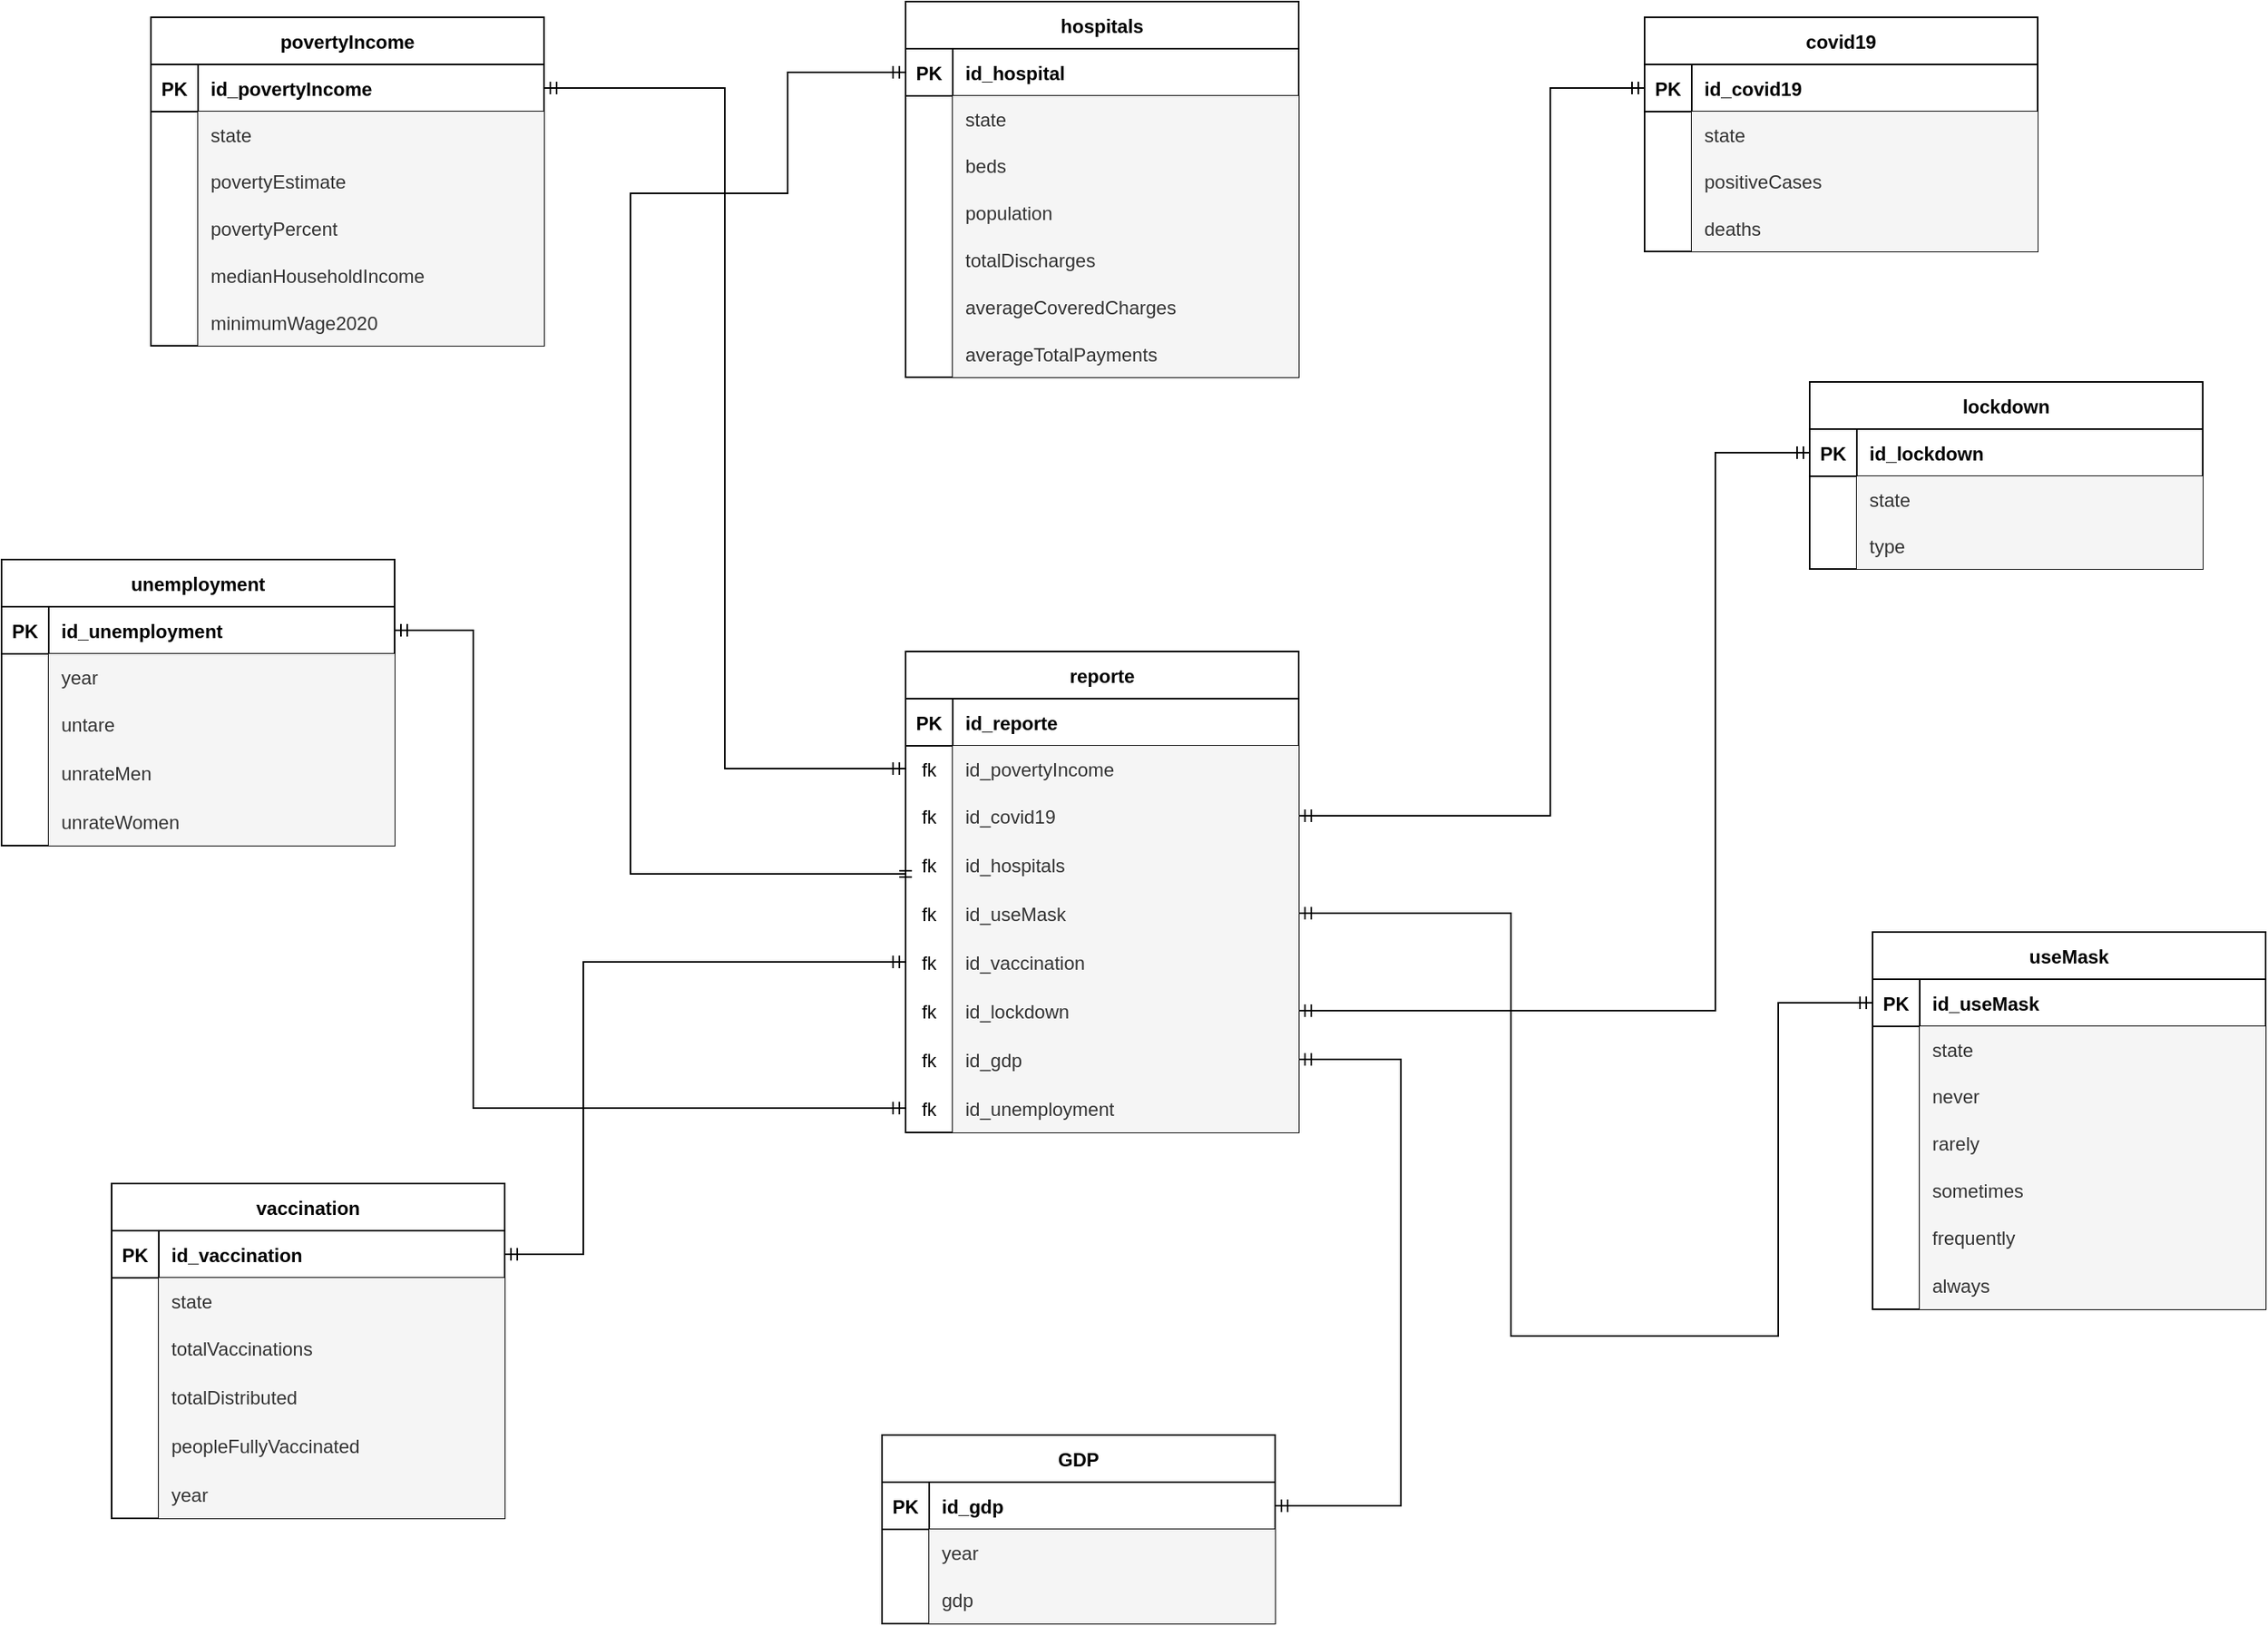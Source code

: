 <mxfile version="17.5.0"><diagram id="QPq2AMFwxNKT4pxeQtxS" name="Page-1"><mxGraphModel dx="2565" dy="1363" grid="0" gridSize="10" guides="1" tooltips="1" connect="1" arrows="1" fold="1" page="0" pageScale="1" pageWidth="850" pageHeight="1100" background="#ffffff" math="0" shadow="0"><root><mxCell id="0"/><mxCell id="1" parent="0"/><mxCell id="Amz1ZoAdIMpfw2zg5KeH-1" value="povertyIncome" style="shape=table;startSize=30;container=1;collapsible=1;childLayout=tableLayout;fixedRows=1;rowLines=0;fontStyle=1;align=center;resizeLast=1;" parent="1" vertex="1"><mxGeometry x="235" y="79" width="250" height="209" as="geometry"/></mxCell><mxCell id="Amz1ZoAdIMpfw2zg5KeH-2" value="" style="shape=partialRectangle;collapsible=0;dropTarget=0;pointerEvents=0;fillColor=none;points=[[0,0.5],[1,0.5]];portConstraint=eastwest;top=0;left=0;right=0;bottom=1;" parent="Amz1ZoAdIMpfw2zg5KeH-1" vertex="1"><mxGeometry y="30" width="250" height="30" as="geometry"/></mxCell><mxCell id="Amz1ZoAdIMpfw2zg5KeH-3" value="PK" style="shape=partialRectangle;overflow=hidden;connectable=0;fillColor=none;top=0;left=0;bottom=0;right=0;fontStyle=1;" parent="Amz1ZoAdIMpfw2zg5KeH-2" vertex="1"><mxGeometry width="30" height="30" as="geometry"><mxRectangle width="30" height="30" as="alternateBounds"/></mxGeometry></mxCell><mxCell id="Amz1ZoAdIMpfw2zg5KeH-4" value="id_povertyIncome" style="shape=partialRectangle;overflow=hidden;connectable=0;fillColor=none;top=0;left=0;bottom=0;right=0;align=left;spacingLeft=6;fontStyle=1;" parent="Amz1ZoAdIMpfw2zg5KeH-2" vertex="1"><mxGeometry x="30" width="220" height="30" as="geometry"><mxRectangle width="220" height="30" as="alternateBounds"/></mxGeometry></mxCell><mxCell id="Amz1ZoAdIMpfw2zg5KeH-5" value="" style="shape=partialRectangle;collapsible=0;dropTarget=0;pointerEvents=0;fillColor=none;points=[[0,0.5],[1,0.5]];portConstraint=eastwest;top=0;left=0;right=0;bottom=0;" parent="Amz1ZoAdIMpfw2zg5KeH-1" vertex="1"><mxGeometry y="60" width="250" height="29" as="geometry"/></mxCell><mxCell id="Amz1ZoAdIMpfw2zg5KeH-6" value="" style="shape=partialRectangle;overflow=hidden;connectable=0;fillColor=none;top=0;left=0;bottom=0;right=0;" parent="Amz1ZoAdIMpfw2zg5KeH-5" vertex="1"><mxGeometry width="30" height="29" as="geometry"><mxRectangle width="30" height="29" as="alternateBounds"/></mxGeometry></mxCell><mxCell id="Amz1ZoAdIMpfw2zg5KeH-7" value="state" style="shape=partialRectangle;overflow=hidden;connectable=0;fillColor=#f5f5f5;top=0;left=0;bottom=0;right=0;align=left;spacingLeft=6;strokeColor=#666666;fontColor=#333333;" parent="Amz1ZoAdIMpfw2zg5KeH-5" vertex="1"><mxGeometry x="30" width="220" height="29" as="geometry"><mxRectangle width="220" height="29" as="alternateBounds"/></mxGeometry></mxCell><mxCell id="Amz1ZoAdIMpfw2zg5KeH-8" style="shape=partialRectangle;collapsible=0;dropTarget=0;pointerEvents=0;fillColor=none;points=[[0,0.5],[1,0.5]];portConstraint=eastwest;top=0;left=0;right=0;bottom=0;" parent="Amz1ZoAdIMpfw2zg5KeH-1" vertex="1"><mxGeometry y="89" width="250" height="30" as="geometry"/></mxCell><mxCell id="Amz1ZoAdIMpfw2zg5KeH-9" style="shape=partialRectangle;overflow=hidden;connectable=0;fillColor=none;top=0;left=0;bottom=0;right=0;" parent="Amz1ZoAdIMpfw2zg5KeH-8" vertex="1"><mxGeometry width="30" height="30" as="geometry"><mxRectangle width="30" height="30" as="alternateBounds"/></mxGeometry></mxCell><mxCell id="Amz1ZoAdIMpfw2zg5KeH-10" value="povertyEstimate" style="shape=partialRectangle;overflow=hidden;connectable=0;fillColor=#f5f5f5;top=0;left=0;bottom=0;right=0;align=left;spacingLeft=6;strokeColor=#666666;fontColor=#333333;" parent="Amz1ZoAdIMpfw2zg5KeH-8" vertex="1"><mxGeometry x="30" width="220" height="30" as="geometry"><mxRectangle width="220" height="30" as="alternateBounds"/></mxGeometry></mxCell><mxCell id="Amz1ZoAdIMpfw2zg5KeH-11" style="shape=partialRectangle;collapsible=0;dropTarget=0;pointerEvents=0;fillColor=none;points=[[0,0.5],[1,0.5]];portConstraint=eastwest;top=0;left=0;right=0;bottom=0;" parent="Amz1ZoAdIMpfw2zg5KeH-1" vertex="1"><mxGeometry y="119" width="250" height="30" as="geometry"/></mxCell><mxCell id="Amz1ZoAdIMpfw2zg5KeH-12" style="shape=partialRectangle;overflow=hidden;connectable=0;fillColor=none;top=0;left=0;bottom=0;right=0;" parent="Amz1ZoAdIMpfw2zg5KeH-11" vertex="1"><mxGeometry width="30" height="30" as="geometry"><mxRectangle width="30" height="30" as="alternateBounds"/></mxGeometry></mxCell><mxCell id="Amz1ZoAdIMpfw2zg5KeH-13" value="povertyPercent" style="shape=partialRectangle;overflow=hidden;connectable=0;fillColor=#f5f5f5;top=0;left=0;bottom=0;right=0;align=left;spacingLeft=6;strokeColor=#666666;fontColor=#333333;" parent="Amz1ZoAdIMpfw2zg5KeH-11" vertex="1"><mxGeometry x="30" width="220" height="30" as="geometry"><mxRectangle width="220" height="30" as="alternateBounds"/></mxGeometry></mxCell><mxCell id="Amz1ZoAdIMpfw2zg5KeH-14" style="shape=partialRectangle;collapsible=0;dropTarget=0;pointerEvents=0;fillColor=none;points=[[0,0.5],[1,0.5]];portConstraint=eastwest;top=0;left=0;right=0;bottom=0;" parent="Amz1ZoAdIMpfw2zg5KeH-1" vertex="1"><mxGeometry y="149" width="250" height="30" as="geometry"/></mxCell><mxCell id="Amz1ZoAdIMpfw2zg5KeH-15" style="shape=partialRectangle;overflow=hidden;connectable=0;fillColor=none;top=0;left=0;bottom=0;right=0;" parent="Amz1ZoAdIMpfw2zg5KeH-14" vertex="1"><mxGeometry width="30" height="30" as="geometry"><mxRectangle width="30" height="30" as="alternateBounds"/></mxGeometry></mxCell><mxCell id="Amz1ZoAdIMpfw2zg5KeH-16" value="medianHouseholdIncome" style="shape=partialRectangle;overflow=hidden;connectable=0;fillColor=#f5f5f5;top=0;left=0;bottom=0;right=0;align=left;spacingLeft=6;strokeColor=#666666;fontColor=#333333;" parent="Amz1ZoAdIMpfw2zg5KeH-14" vertex="1"><mxGeometry x="30" width="220" height="30" as="geometry"><mxRectangle width="220" height="30" as="alternateBounds"/></mxGeometry></mxCell><mxCell id="Amz1ZoAdIMpfw2zg5KeH-17" style="shape=partialRectangle;collapsible=0;dropTarget=0;pointerEvents=0;fillColor=none;points=[[0,0.5],[1,0.5]];portConstraint=eastwest;top=0;left=0;right=0;bottom=0;" parent="Amz1ZoAdIMpfw2zg5KeH-1" vertex="1"><mxGeometry y="179" width="250" height="30" as="geometry"/></mxCell><mxCell id="Amz1ZoAdIMpfw2zg5KeH-18" style="shape=partialRectangle;overflow=hidden;connectable=0;fillColor=none;top=0;left=0;bottom=0;right=0;" parent="Amz1ZoAdIMpfw2zg5KeH-17" vertex="1"><mxGeometry width="30" height="30" as="geometry"><mxRectangle width="30" height="30" as="alternateBounds"/></mxGeometry></mxCell><mxCell id="Amz1ZoAdIMpfw2zg5KeH-19" value="minimumWage2020" style="shape=partialRectangle;overflow=hidden;connectable=0;fillColor=#f5f5f5;top=0;left=0;bottom=0;right=0;align=left;spacingLeft=6;strokeColor=#666666;fontColor=#333333;" parent="Amz1ZoAdIMpfw2zg5KeH-17" vertex="1"><mxGeometry x="30" width="220" height="30" as="geometry"><mxRectangle width="220" height="30" as="alternateBounds"/></mxGeometry></mxCell><mxCell id="Amz1ZoAdIMpfw2zg5KeH-29" value="covid19" style="shape=table;startSize=30;container=1;collapsible=1;childLayout=tableLayout;fixedRows=1;rowLines=0;fontStyle=1;align=center;resizeLast=1;" parent="1" vertex="1"><mxGeometry x="1185" y="79" width="250" height="149" as="geometry"/></mxCell><mxCell id="Amz1ZoAdIMpfw2zg5KeH-30" value="" style="shape=partialRectangle;collapsible=0;dropTarget=0;pointerEvents=0;fillColor=none;points=[[0,0.5],[1,0.5]];portConstraint=eastwest;top=0;left=0;right=0;bottom=1;" parent="Amz1ZoAdIMpfw2zg5KeH-29" vertex="1"><mxGeometry y="30" width="250" height="30" as="geometry"/></mxCell><mxCell id="Amz1ZoAdIMpfw2zg5KeH-31" value="PK" style="shape=partialRectangle;overflow=hidden;connectable=0;fillColor=none;top=0;left=0;bottom=0;right=0;fontStyle=1;" parent="Amz1ZoAdIMpfw2zg5KeH-30" vertex="1"><mxGeometry width="30" height="30" as="geometry"><mxRectangle width="30" height="30" as="alternateBounds"/></mxGeometry></mxCell><mxCell id="Amz1ZoAdIMpfw2zg5KeH-32" value="id_covid19" style="shape=partialRectangle;overflow=hidden;connectable=0;fillColor=none;top=0;left=0;bottom=0;right=0;align=left;spacingLeft=6;fontStyle=1;" parent="Amz1ZoAdIMpfw2zg5KeH-30" vertex="1"><mxGeometry x="30" width="220" height="30" as="geometry"><mxRectangle width="220" height="30" as="alternateBounds"/></mxGeometry></mxCell><mxCell id="Amz1ZoAdIMpfw2zg5KeH-33" value="" style="shape=partialRectangle;collapsible=0;dropTarget=0;pointerEvents=0;fillColor=none;points=[[0,0.5],[1,0.5]];portConstraint=eastwest;top=0;left=0;right=0;bottom=0;" parent="Amz1ZoAdIMpfw2zg5KeH-29" vertex="1"><mxGeometry y="60" width="250" height="29" as="geometry"/></mxCell><mxCell id="Amz1ZoAdIMpfw2zg5KeH-34" value="" style="shape=partialRectangle;overflow=hidden;connectable=0;fillColor=none;top=0;left=0;bottom=0;right=0;" parent="Amz1ZoAdIMpfw2zg5KeH-33" vertex="1"><mxGeometry width="30" height="29" as="geometry"><mxRectangle width="30" height="29" as="alternateBounds"/></mxGeometry></mxCell><mxCell id="Amz1ZoAdIMpfw2zg5KeH-35" value="state" style="shape=partialRectangle;overflow=hidden;connectable=0;fillColor=#f5f5f5;top=0;left=0;bottom=0;right=0;align=left;spacingLeft=6;strokeColor=#666666;fontColor=#333333;" parent="Amz1ZoAdIMpfw2zg5KeH-33" vertex="1"><mxGeometry x="30" width="220" height="29" as="geometry"><mxRectangle width="220" height="29" as="alternateBounds"/></mxGeometry></mxCell><mxCell id="Amz1ZoAdIMpfw2zg5KeH-36" style="shape=partialRectangle;collapsible=0;dropTarget=0;pointerEvents=0;fillColor=none;points=[[0,0.5],[1,0.5]];portConstraint=eastwest;top=0;left=0;right=0;bottom=0;" parent="Amz1ZoAdIMpfw2zg5KeH-29" vertex="1"><mxGeometry y="89" width="250" height="30" as="geometry"/></mxCell><mxCell id="Amz1ZoAdIMpfw2zg5KeH-37" style="shape=partialRectangle;overflow=hidden;connectable=0;fillColor=none;top=0;left=0;bottom=0;right=0;" parent="Amz1ZoAdIMpfw2zg5KeH-36" vertex="1"><mxGeometry width="30" height="30" as="geometry"><mxRectangle width="30" height="30" as="alternateBounds"/></mxGeometry></mxCell><mxCell id="Amz1ZoAdIMpfw2zg5KeH-38" value="positiveCases" style="shape=partialRectangle;overflow=hidden;connectable=0;fillColor=#f5f5f5;top=0;left=0;bottom=0;right=0;align=left;spacingLeft=6;strokeColor=#666666;fontColor=#333333;" parent="Amz1ZoAdIMpfw2zg5KeH-36" vertex="1"><mxGeometry x="30" width="220" height="30" as="geometry"><mxRectangle width="220" height="30" as="alternateBounds"/></mxGeometry></mxCell><mxCell id="Amz1ZoAdIMpfw2zg5KeH-39" style="shape=partialRectangle;collapsible=0;dropTarget=0;pointerEvents=0;fillColor=none;points=[[0,0.5],[1,0.5]];portConstraint=eastwest;top=0;left=0;right=0;bottom=0;" parent="Amz1ZoAdIMpfw2zg5KeH-29" vertex="1"><mxGeometry y="119" width="250" height="30" as="geometry"/></mxCell><mxCell id="Amz1ZoAdIMpfw2zg5KeH-40" style="shape=partialRectangle;overflow=hidden;connectable=0;fillColor=none;top=0;left=0;bottom=0;right=0;" parent="Amz1ZoAdIMpfw2zg5KeH-39" vertex="1"><mxGeometry width="30" height="30" as="geometry"><mxRectangle width="30" height="30" as="alternateBounds"/></mxGeometry></mxCell><mxCell id="Amz1ZoAdIMpfw2zg5KeH-41" value="deaths" style="shape=partialRectangle;overflow=hidden;connectable=0;fillColor=#f5f5f5;top=0;left=0;bottom=0;right=0;align=left;spacingLeft=6;strokeColor=#666666;fontColor=#333333;" parent="Amz1ZoAdIMpfw2zg5KeH-39" vertex="1"><mxGeometry x="30" width="220" height="30" as="geometry"><mxRectangle width="220" height="30" as="alternateBounds"/></mxGeometry></mxCell><mxCell id="Amz1ZoAdIMpfw2zg5KeH-54" value="hospitals" style="shape=table;startSize=30;container=1;collapsible=1;childLayout=tableLayout;fixedRows=1;rowLines=0;fontStyle=1;align=center;resizeLast=1;" parent="1" vertex="1"><mxGeometry x="715" y="69" width="250" height="239" as="geometry"/></mxCell><mxCell id="Amz1ZoAdIMpfw2zg5KeH-55" value="" style="shape=partialRectangle;collapsible=0;dropTarget=0;pointerEvents=0;fillColor=none;points=[[0,0.5],[1,0.5]];portConstraint=eastwest;top=0;left=0;right=0;bottom=1;" parent="Amz1ZoAdIMpfw2zg5KeH-54" vertex="1"><mxGeometry y="30" width="250" height="30" as="geometry"/></mxCell><mxCell id="Amz1ZoAdIMpfw2zg5KeH-56" value="PK" style="shape=partialRectangle;overflow=hidden;connectable=0;fillColor=none;top=0;left=0;bottom=0;right=0;fontStyle=1;" parent="Amz1ZoAdIMpfw2zg5KeH-55" vertex="1"><mxGeometry width="30" height="30" as="geometry"><mxRectangle width="30" height="30" as="alternateBounds"/></mxGeometry></mxCell><mxCell id="Amz1ZoAdIMpfw2zg5KeH-57" value="id_hospital" style="shape=partialRectangle;overflow=hidden;connectable=0;fillColor=none;top=0;left=0;bottom=0;right=0;align=left;spacingLeft=6;fontStyle=1;" parent="Amz1ZoAdIMpfw2zg5KeH-55" vertex="1"><mxGeometry x="30" width="220" height="30" as="geometry"><mxRectangle width="220" height="30" as="alternateBounds"/></mxGeometry></mxCell><mxCell id="Amz1ZoAdIMpfw2zg5KeH-58" value="" style="shape=partialRectangle;collapsible=0;dropTarget=0;pointerEvents=0;fillColor=none;points=[[0,0.5],[1,0.5]];portConstraint=eastwest;top=0;left=0;right=0;bottom=0;" parent="Amz1ZoAdIMpfw2zg5KeH-54" vertex="1"><mxGeometry y="60" width="250" height="29" as="geometry"/></mxCell><mxCell id="Amz1ZoAdIMpfw2zg5KeH-59" value="" style="shape=partialRectangle;overflow=hidden;connectable=0;fillColor=none;top=0;left=0;bottom=0;right=0;" parent="Amz1ZoAdIMpfw2zg5KeH-58" vertex="1"><mxGeometry width="30" height="29" as="geometry"><mxRectangle width="30" height="29" as="alternateBounds"/></mxGeometry></mxCell><mxCell id="Amz1ZoAdIMpfw2zg5KeH-60" value="state" style="shape=partialRectangle;overflow=hidden;connectable=0;fillColor=#f5f5f5;top=0;left=0;bottom=0;right=0;align=left;spacingLeft=6;strokeColor=#666666;fontColor=#333333;" parent="Amz1ZoAdIMpfw2zg5KeH-58" vertex="1"><mxGeometry x="30" width="220" height="29" as="geometry"><mxRectangle width="220" height="29" as="alternateBounds"/></mxGeometry></mxCell><mxCell id="Amz1ZoAdIMpfw2zg5KeH-61" style="shape=partialRectangle;collapsible=0;dropTarget=0;pointerEvents=0;fillColor=none;points=[[0,0.5],[1,0.5]];portConstraint=eastwest;top=0;left=0;right=0;bottom=0;" parent="Amz1ZoAdIMpfw2zg5KeH-54" vertex="1"><mxGeometry y="89" width="250" height="30" as="geometry"/></mxCell><mxCell id="Amz1ZoAdIMpfw2zg5KeH-62" style="shape=partialRectangle;overflow=hidden;connectable=0;fillColor=none;top=0;left=0;bottom=0;right=0;" parent="Amz1ZoAdIMpfw2zg5KeH-61" vertex="1"><mxGeometry width="30" height="30" as="geometry"><mxRectangle width="30" height="30" as="alternateBounds"/></mxGeometry></mxCell><mxCell id="Amz1ZoAdIMpfw2zg5KeH-63" value="beds" style="shape=partialRectangle;overflow=hidden;connectable=0;fillColor=#f5f5f5;top=0;left=0;bottom=0;right=0;align=left;spacingLeft=6;strokeColor=#666666;fontColor=#333333;" parent="Amz1ZoAdIMpfw2zg5KeH-61" vertex="1"><mxGeometry x="30" width="220" height="30" as="geometry"><mxRectangle width="220" height="30" as="alternateBounds"/></mxGeometry></mxCell><mxCell id="Amz1ZoAdIMpfw2zg5KeH-64" style="shape=partialRectangle;collapsible=0;dropTarget=0;pointerEvents=0;fillColor=none;points=[[0,0.5],[1,0.5]];portConstraint=eastwest;top=0;left=0;right=0;bottom=0;" parent="Amz1ZoAdIMpfw2zg5KeH-54" vertex="1"><mxGeometry y="119" width="250" height="30" as="geometry"/></mxCell><mxCell id="Amz1ZoAdIMpfw2zg5KeH-65" style="shape=partialRectangle;overflow=hidden;connectable=0;fillColor=none;top=0;left=0;bottom=0;right=0;" parent="Amz1ZoAdIMpfw2zg5KeH-64" vertex="1"><mxGeometry width="30" height="30" as="geometry"><mxRectangle width="30" height="30" as="alternateBounds"/></mxGeometry></mxCell><mxCell id="Amz1ZoAdIMpfw2zg5KeH-66" value="population" style="shape=partialRectangle;overflow=hidden;connectable=0;fillColor=#f5f5f5;top=0;left=0;bottom=0;right=0;align=left;spacingLeft=6;strokeColor=#666666;fontColor=#333333;" parent="Amz1ZoAdIMpfw2zg5KeH-64" vertex="1"><mxGeometry x="30" width="220" height="30" as="geometry"><mxRectangle width="220" height="30" as="alternateBounds"/></mxGeometry></mxCell><mxCell id="Amz1ZoAdIMpfw2zg5KeH-67" style="shape=partialRectangle;collapsible=0;dropTarget=0;pointerEvents=0;fillColor=none;points=[[0,0.5],[1,0.5]];portConstraint=eastwest;top=0;left=0;right=0;bottom=0;" parent="Amz1ZoAdIMpfw2zg5KeH-54" vertex="1"><mxGeometry y="149" width="250" height="30" as="geometry"/></mxCell><mxCell id="Amz1ZoAdIMpfw2zg5KeH-68" style="shape=partialRectangle;overflow=hidden;connectable=0;fillColor=none;top=0;left=0;bottom=0;right=0;" parent="Amz1ZoAdIMpfw2zg5KeH-67" vertex="1"><mxGeometry width="30" height="30" as="geometry"><mxRectangle width="30" height="30" as="alternateBounds"/></mxGeometry></mxCell><mxCell id="Amz1ZoAdIMpfw2zg5KeH-69" value="totalDischarges" style="shape=partialRectangle;overflow=hidden;connectable=0;fillColor=#f5f5f5;top=0;left=0;bottom=0;right=0;align=left;spacingLeft=6;strokeColor=#666666;fontColor=#333333;" parent="Amz1ZoAdIMpfw2zg5KeH-67" vertex="1"><mxGeometry x="30" width="220" height="30" as="geometry"><mxRectangle width="220" height="30" as="alternateBounds"/></mxGeometry></mxCell><mxCell id="Amz1ZoAdIMpfw2zg5KeH-70" style="shape=partialRectangle;collapsible=0;dropTarget=0;pointerEvents=0;fillColor=none;points=[[0,0.5],[1,0.5]];portConstraint=eastwest;top=0;left=0;right=0;bottom=0;" parent="Amz1ZoAdIMpfw2zg5KeH-54" vertex="1"><mxGeometry y="179" width="250" height="30" as="geometry"/></mxCell><mxCell id="Amz1ZoAdIMpfw2zg5KeH-71" style="shape=partialRectangle;overflow=hidden;connectable=0;fillColor=none;top=0;left=0;bottom=0;right=0;" parent="Amz1ZoAdIMpfw2zg5KeH-70" vertex="1"><mxGeometry width="30" height="30" as="geometry"><mxRectangle width="30" height="30" as="alternateBounds"/></mxGeometry></mxCell><mxCell id="Amz1ZoAdIMpfw2zg5KeH-72" value="averageCoveredCharges" style="shape=partialRectangle;overflow=hidden;connectable=0;fillColor=#f5f5f5;top=0;left=0;bottom=0;right=0;align=left;spacingLeft=6;strokeColor=#666666;fontColor=#333333;" parent="Amz1ZoAdIMpfw2zg5KeH-70" vertex="1"><mxGeometry x="30" width="220" height="30" as="geometry"><mxRectangle width="220" height="30" as="alternateBounds"/></mxGeometry></mxCell><mxCell id="Amz1ZoAdIMpfw2zg5KeH-73" style="shape=partialRectangle;collapsible=0;dropTarget=0;pointerEvents=0;fillColor=none;points=[[0,0.5],[1,0.5]];portConstraint=eastwest;top=0;left=0;right=0;bottom=0;" parent="Amz1ZoAdIMpfw2zg5KeH-54" vertex="1"><mxGeometry y="209" width="250" height="30" as="geometry"/></mxCell><mxCell id="Amz1ZoAdIMpfw2zg5KeH-74" style="shape=partialRectangle;overflow=hidden;connectable=0;fillColor=none;top=0;left=0;bottom=0;right=0;" parent="Amz1ZoAdIMpfw2zg5KeH-73" vertex="1"><mxGeometry width="30" height="30" as="geometry"><mxRectangle width="30" height="30" as="alternateBounds"/></mxGeometry></mxCell><mxCell id="Amz1ZoAdIMpfw2zg5KeH-75" value="averageTotalPayments" style="shape=partialRectangle;overflow=hidden;connectable=0;fillColor=#f5f5f5;top=0;left=0;bottom=0;right=0;align=left;spacingLeft=6;strokeColor=#666666;fontColor=#333333;" parent="Amz1ZoAdIMpfw2zg5KeH-73" vertex="1"><mxGeometry x="30" width="220" height="30" as="geometry"><mxRectangle width="220" height="30" as="alternateBounds"/></mxGeometry></mxCell><mxCell id="Amz1ZoAdIMpfw2zg5KeH-82" value="useMask" style="shape=table;startSize=30;container=1;collapsible=1;childLayout=tableLayout;fixedRows=1;rowLines=0;fontStyle=1;align=center;resizeLast=1;" parent="1" vertex="1"><mxGeometry x="1330" y="661" width="250" height="240" as="geometry"/></mxCell><mxCell id="Amz1ZoAdIMpfw2zg5KeH-83" value="" style="shape=partialRectangle;collapsible=0;dropTarget=0;pointerEvents=0;fillColor=none;points=[[0,0.5],[1,0.5]];portConstraint=eastwest;top=0;left=0;right=0;bottom=1;" parent="Amz1ZoAdIMpfw2zg5KeH-82" vertex="1"><mxGeometry y="30" width="250" height="30" as="geometry"/></mxCell><mxCell id="Amz1ZoAdIMpfw2zg5KeH-84" value="PK" style="shape=partialRectangle;overflow=hidden;connectable=0;fillColor=none;top=0;left=0;bottom=0;right=0;fontStyle=1;" parent="Amz1ZoAdIMpfw2zg5KeH-83" vertex="1"><mxGeometry width="30" height="30" as="geometry"><mxRectangle width="30" height="30" as="alternateBounds"/></mxGeometry></mxCell><mxCell id="Amz1ZoAdIMpfw2zg5KeH-85" value="id_useMask" style="shape=partialRectangle;overflow=hidden;connectable=0;fillColor=none;top=0;left=0;bottom=0;right=0;align=left;spacingLeft=6;fontStyle=1;" parent="Amz1ZoAdIMpfw2zg5KeH-83" vertex="1"><mxGeometry x="30" width="220" height="30" as="geometry"><mxRectangle width="220" height="30" as="alternateBounds"/></mxGeometry></mxCell><mxCell id="Amz1ZoAdIMpfw2zg5KeH-86" value="" style="shape=partialRectangle;collapsible=0;dropTarget=0;pointerEvents=0;fillColor=none;points=[[0,0.5],[1,0.5]];portConstraint=eastwest;top=0;left=0;right=0;bottom=0;" parent="Amz1ZoAdIMpfw2zg5KeH-82" vertex="1"><mxGeometry y="60" width="250" height="29" as="geometry"/></mxCell><mxCell id="Amz1ZoAdIMpfw2zg5KeH-87" value="" style="shape=partialRectangle;overflow=hidden;connectable=0;fillColor=none;top=0;left=0;bottom=0;right=0;" parent="Amz1ZoAdIMpfw2zg5KeH-86" vertex="1"><mxGeometry width="30" height="29" as="geometry"><mxRectangle width="30" height="29" as="alternateBounds"/></mxGeometry></mxCell><mxCell id="Amz1ZoAdIMpfw2zg5KeH-88" value="state" style="shape=partialRectangle;overflow=hidden;connectable=0;fillColor=#f5f5f5;top=0;left=0;bottom=0;right=0;align=left;spacingLeft=6;strokeColor=#666666;fontColor=#333333;" parent="Amz1ZoAdIMpfw2zg5KeH-86" vertex="1"><mxGeometry x="30" width="220" height="29" as="geometry"><mxRectangle width="220" height="29" as="alternateBounds"/></mxGeometry></mxCell><mxCell id="Amz1ZoAdIMpfw2zg5KeH-92" style="shape=partialRectangle;collapsible=0;dropTarget=0;pointerEvents=0;fillColor=none;points=[[0,0.5],[1,0.5]];portConstraint=eastwest;top=0;left=0;right=0;bottom=0;" parent="Amz1ZoAdIMpfw2zg5KeH-82" vertex="1"><mxGeometry y="89" width="250" height="30" as="geometry"/></mxCell><mxCell id="Amz1ZoAdIMpfw2zg5KeH-93" style="shape=partialRectangle;overflow=hidden;connectable=0;fillColor=none;top=0;left=0;bottom=0;right=0;" parent="Amz1ZoAdIMpfw2zg5KeH-92" vertex="1"><mxGeometry width="30" height="30" as="geometry"><mxRectangle width="30" height="30" as="alternateBounds"/></mxGeometry></mxCell><mxCell id="Amz1ZoAdIMpfw2zg5KeH-94" value="never" style="shape=partialRectangle;overflow=hidden;connectable=0;fillColor=#f5f5f5;top=0;left=0;bottom=0;right=0;align=left;spacingLeft=6;strokeColor=#666666;fontColor=#333333;" parent="Amz1ZoAdIMpfw2zg5KeH-92" vertex="1"><mxGeometry x="30" width="220" height="30" as="geometry"><mxRectangle width="220" height="30" as="alternateBounds"/></mxGeometry></mxCell><mxCell id="Amz1ZoAdIMpfw2zg5KeH-95" style="shape=partialRectangle;collapsible=0;dropTarget=0;pointerEvents=0;fillColor=none;points=[[0,0.5],[1,0.5]];portConstraint=eastwest;top=0;left=0;right=0;bottom=0;" parent="Amz1ZoAdIMpfw2zg5KeH-82" vertex="1"><mxGeometry y="119" width="250" height="30" as="geometry"/></mxCell><mxCell id="Amz1ZoAdIMpfw2zg5KeH-96" style="shape=partialRectangle;overflow=hidden;connectable=0;fillColor=none;top=0;left=0;bottom=0;right=0;" parent="Amz1ZoAdIMpfw2zg5KeH-95" vertex="1"><mxGeometry width="30" height="30" as="geometry"><mxRectangle width="30" height="30" as="alternateBounds"/></mxGeometry></mxCell><mxCell id="Amz1ZoAdIMpfw2zg5KeH-97" value="rarely" style="shape=partialRectangle;overflow=hidden;connectable=0;fillColor=#f5f5f5;top=0;left=0;bottom=0;right=0;align=left;spacingLeft=6;strokeColor=#666666;fontColor=#333333;" parent="Amz1ZoAdIMpfw2zg5KeH-95" vertex="1"><mxGeometry x="30" width="220" height="30" as="geometry"><mxRectangle width="220" height="30" as="alternateBounds"/></mxGeometry></mxCell><mxCell id="Amz1ZoAdIMpfw2zg5KeH-98" style="shape=partialRectangle;collapsible=0;dropTarget=0;pointerEvents=0;fillColor=none;points=[[0,0.5],[1,0.5]];portConstraint=eastwest;top=0;left=0;right=0;bottom=0;" parent="Amz1ZoAdIMpfw2zg5KeH-82" vertex="1"><mxGeometry y="149" width="250" height="30" as="geometry"/></mxCell><mxCell id="Amz1ZoAdIMpfw2zg5KeH-99" style="shape=partialRectangle;overflow=hidden;connectable=0;fillColor=none;top=0;left=0;bottom=0;right=0;" parent="Amz1ZoAdIMpfw2zg5KeH-98" vertex="1"><mxGeometry width="30" height="30" as="geometry"><mxRectangle width="30" height="30" as="alternateBounds"/></mxGeometry></mxCell><mxCell id="Amz1ZoAdIMpfw2zg5KeH-100" value="sometimes" style="shape=partialRectangle;overflow=hidden;connectable=0;top=0;left=0;bottom=0;right=0;align=left;spacingLeft=6;fillColor=#f5f5f5;fontColor=#333333;strokeColor=#666666;" parent="Amz1ZoAdIMpfw2zg5KeH-98" vertex="1"><mxGeometry x="30" width="220" height="30" as="geometry"><mxRectangle width="220" height="30" as="alternateBounds"/></mxGeometry></mxCell><mxCell id="Amz1ZoAdIMpfw2zg5KeH-101" style="shape=partialRectangle;collapsible=0;dropTarget=0;pointerEvents=0;fillColor=none;points=[[0,0.5],[1,0.5]];portConstraint=eastwest;top=0;left=0;right=0;bottom=0;" parent="Amz1ZoAdIMpfw2zg5KeH-82" vertex="1"><mxGeometry y="179" width="250" height="30" as="geometry"/></mxCell><mxCell id="Amz1ZoAdIMpfw2zg5KeH-102" style="shape=partialRectangle;overflow=hidden;connectable=0;fillColor=none;top=0;left=0;bottom=0;right=0;" parent="Amz1ZoAdIMpfw2zg5KeH-101" vertex="1"><mxGeometry width="30" height="30" as="geometry"><mxRectangle width="30" height="30" as="alternateBounds"/></mxGeometry></mxCell><mxCell id="Amz1ZoAdIMpfw2zg5KeH-103" value="frequently" style="shape=partialRectangle;overflow=hidden;connectable=0;top=0;left=0;bottom=0;right=0;align=left;spacingLeft=6;fillColor=#f5f5f5;fontColor=#333333;strokeColor=#666666;" parent="Amz1ZoAdIMpfw2zg5KeH-101" vertex="1"><mxGeometry x="30" width="220" height="30" as="geometry"><mxRectangle width="220" height="30" as="alternateBounds"/></mxGeometry></mxCell><mxCell id="Amz1ZoAdIMpfw2zg5KeH-104" style="shape=partialRectangle;collapsible=0;dropTarget=0;pointerEvents=0;fillColor=none;points=[[0,0.5],[1,0.5]];portConstraint=eastwest;top=0;left=0;right=0;bottom=0;" parent="Amz1ZoAdIMpfw2zg5KeH-82" vertex="1"><mxGeometry y="209" width="250" height="31" as="geometry"/></mxCell><mxCell id="Amz1ZoAdIMpfw2zg5KeH-105" style="shape=partialRectangle;overflow=hidden;connectable=0;fillColor=none;top=0;left=0;bottom=0;right=0;" parent="Amz1ZoAdIMpfw2zg5KeH-104" vertex="1"><mxGeometry width="30" height="31" as="geometry"><mxRectangle width="30" height="31" as="alternateBounds"/></mxGeometry></mxCell><mxCell id="Amz1ZoAdIMpfw2zg5KeH-106" value="always" style="shape=partialRectangle;overflow=hidden;connectable=0;top=0;left=0;bottom=0;right=0;align=left;spacingLeft=6;fillColor=#f5f5f5;fontColor=#333333;strokeColor=#666666;" parent="Amz1ZoAdIMpfw2zg5KeH-104" vertex="1"><mxGeometry x="30" width="220" height="31" as="geometry"><mxRectangle width="220" height="31" as="alternateBounds"/></mxGeometry></mxCell><mxCell id="Amz1ZoAdIMpfw2zg5KeH-110" value="vaccination" style="shape=table;startSize=30;container=1;collapsible=1;childLayout=tableLayout;fixedRows=1;rowLines=0;fontStyle=1;align=center;resizeLast=1;" parent="1" vertex="1"><mxGeometry x="210" y="821" width="250" height="213" as="geometry"/></mxCell><mxCell id="Amz1ZoAdIMpfw2zg5KeH-111" value="" style="shape=partialRectangle;collapsible=0;dropTarget=0;pointerEvents=0;fillColor=none;points=[[0,0.5],[1,0.5]];portConstraint=eastwest;top=0;left=0;right=0;bottom=1;" parent="Amz1ZoAdIMpfw2zg5KeH-110" vertex="1"><mxGeometry y="30" width="250" height="30" as="geometry"/></mxCell><mxCell id="Amz1ZoAdIMpfw2zg5KeH-112" value="PK" style="shape=partialRectangle;overflow=hidden;connectable=0;fillColor=none;top=0;left=0;bottom=0;right=0;fontStyle=1;" parent="Amz1ZoAdIMpfw2zg5KeH-111" vertex="1"><mxGeometry width="30" height="30" as="geometry"><mxRectangle width="30" height="30" as="alternateBounds"/></mxGeometry></mxCell><mxCell id="Amz1ZoAdIMpfw2zg5KeH-113" value="id_vaccination" style="shape=partialRectangle;overflow=hidden;connectable=0;fillColor=none;top=0;left=0;bottom=0;right=0;align=left;spacingLeft=6;fontStyle=1;" parent="Amz1ZoAdIMpfw2zg5KeH-111" vertex="1"><mxGeometry x="30" width="220" height="30" as="geometry"><mxRectangle width="220" height="30" as="alternateBounds"/></mxGeometry></mxCell><mxCell id="Amz1ZoAdIMpfw2zg5KeH-114" value="" style="shape=partialRectangle;collapsible=0;dropTarget=0;pointerEvents=0;fillColor=none;points=[[0,0.5],[1,0.5]];portConstraint=eastwest;top=0;left=0;right=0;bottom=0;" parent="Amz1ZoAdIMpfw2zg5KeH-110" vertex="1"><mxGeometry y="60" width="250" height="29" as="geometry"/></mxCell><mxCell id="Amz1ZoAdIMpfw2zg5KeH-115" value="" style="shape=partialRectangle;overflow=hidden;connectable=0;fillColor=none;top=0;left=0;bottom=0;right=0;" parent="Amz1ZoAdIMpfw2zg5KeH-114" vertex="1"><mxGeometry width="30" height="29" as="geometry"><mxRectangle width="30" height="29" as="alternateBounds"/></mxGeometry></mxCell><mxCell id="Amz1ZoAdIMpfw2zg5KeH-116" value="state" style="shape=partialRectangle;overflow=hidden;connectable=0;fillColor=#f5f5f5;top=0;left=0;bottom=0;right=0;align=left;spacingLeft=6;strokeColor=#666666;fontColor=#333333;" parent="Amz1ZoAdIMpfw2zg5KeH-114" vertex="1"><mxGeometry x="30" width="220" height="29" as="geometry"><mxRectangle width="220" height="29" as="alternateBounds"/></mxGeometry></mxCell><mxCell id="Amz1ZoAdIMpfw2zg5KeH-117" style="shape=partialRectangle;collapsible=0;dropTarget=0;pointerEvents=0;fillColor=none;points=[[0,0.5],[1,0.5]];portConstraint=eastwest;top=0;left=0;right=0;bottom=0;" parent="Amz1ZoAdIMpfw2zg5KeH-110" vertex="1"><mxGeometry y="89" width="250" height="31" as="geometry"/></mxCell><mxCell id="Amz1ZoAdIMpfw2zg5KeH-118" style="shape=partialRectangle;overflow=hidden;connectable=0;fillColor=none;top=0;left=0;bottom=0;right=0;" parent="Amz1ZoAdIMpfw2zg5KeH-117" vertex="1"><mxGeometry width="30" height="31" as="geometry"><mxRectangle width="30" height="31" as="alternateBounds"/></mxGeometry></mxCell><mxCell id="Amz1ZoAdIMpfw2zg5KeH-119" value="totalVaccinations" style="shape=partialRectangle;overflow=hidden;connectable=0;fillColor=#f5f5f5;top=0;left=0;bottom=0;right=0;align=left;spacingLeft=6;strokeColor=#666666;fontColor=#333333;" parent="Amz1ZoAdIMpfw2zg5KeH-117" vertex="1"><mxGeometry x="30" width="220" height="31" as="geometry"><mxRectangle width="220" height="31" as="alternateBounds"/></mxGeometry></mxCell><mxCell id="Amz1ZoAdIMpfw2zg5KeH-120" style="shape=partialRectangle;collapsible=0;dropTarget=0;pointerEvents=0;fillColor=none;points=[[0,0.5],[1,0.5]];portConstraint=eastwest;top=0;left=0;right=0;bottom=0;" parent="Amz1ZoAdIMpfw2zg5KeH-110" vertex="1"><mxGeometry y="120" width="250" height="31" as="geometry"/></mxCell><mxCell id="Amz1ZoAdIMpfw2zg5KeH-121" style="shape=partialRectangle;overflow=hidden;connectable=0;fillColor=none;top=0;left=0;bottom=0;right=0;" parent="Amz1ZoAdIMpfw2zg5KeH-120" vertex="1"><mxGeometry width="30" height="31" as="geometry"><mxRectangle width="30" height="31" as="alternateBounds"/></mxGeometry></mxCell><mxCell id="Amz1ZoAdIMpfw2zg5KeH-122" value="totalDistributed" style="shape=partialRectangle;overflow=hidden;connectable=0;fillColor=#f5f5f5;top=0;left=0;bottom=0;right=0;align=left;spacingLeft=6;strokeColor=#666666;fontColor=#333333;" parent="Amz1ZoAdIMpfw2zg5KeH-120" vertex="1"><mxGeometry x="30" width="220" height="31" as="geometry"><mxRectangle width="220" height="31" as="alternateBounds"/></mxGeometry></mxCell><mxCell id="Amz1ZoAdIMpfw2zg5KeH-148" style="shape=partialRectangle;collapsible=0;dropTarget=0;pointerEvents=0;fillColor=none;points=[[0,0.5],[1,0.5]];portConstraint=eastwest;top=0;left=0;right=0;bottom=0;" parent="Amz1ZoAdIMpfw2zg5KeH-110" vertex="1"><mxGeometry y="151" width="250" height="31" as="geometry"/></mxCell><mxCell id="Amz1ZoAdIMpfw2zg5KeH-149" style="shape=partialRectangle;overflow=hidden;connectable=0;fillColor=none;top=0;left=0;bottom=0;right=0;" parent="Amz1ZoAdIMpfw2zg5KeH-148" vertex="1"><mxGeometry width="30" height="31" as="geometry"><mxRectangle width="30" height="31" as="alternateBounds"/></mxGeometry></mxCell><mxCell id="Amz1ZoAdIMpfw2zg5KeH-150" value="peopleFullyVaccinated" style="shape=partialRectangle;overflow=hidden;connectable=0;fillColor=#f5f5f5;top=0;left=0;bottom=0;right=0;align=left;spacingLeft=6;strokeColor=#666666;fontColor=#333333;" parent="Amz1ZoAdIMpfw2zg5KeH-148" vertex="1"><mxGeometry x="30" width="220" height="31" as="geometry"><mxRectangle width="220" height="31" as="alternateBounds"/></mxGeometry></mxCell><mxCell id="W20eMjviy-vPNGhdSfkV-17" style="shape=partialRectangle;collapsible=0;dropTarget=0;pointerEvents=0;fillColor=none;points=[[0,0.5],[1,0.5]];portConstraint=eastwest;top=0;left=0;right=0;bottom=0;" vertex="1" parent="Amz1ZoAdIMpfw2zg5KeH-110"><mxGeometry y="182" width="250" height="31" as="geometry"/></mxCell><mxCell id="W20eMjviy-vPNGhdSfkV-18" style="shape=partialRectangle;overflow=hidden;connectable=0;fillColor=none;top=0;left=0;bottom=0;right=0;" vertex="1" parent="W20eMjviy-vPNGhdSfkV-17"><mxGeometry width="30" height="31" as="geometry"><mxRectangle width="30" height="31" as="alternateBounds"/></mxGeometry></mxCell><mxCell id="W20eMjviy-vPNGhdSfkV-19" value="year" style="shape=partialRectangle;overflow=hidden;connectable=0;fillColor=#f5f5f5;top=0;left=0;bottom=0;right=0;align=left;spacingLeft=6;strokeColor=#666666;fontColor=#333333;" vertex="1" parent="W20eMjviy-vPNGhdSfkV-17"><mxGeometry x="30" width="220" height="31" as="geometry"><mxRectangle width="220" height="31" as="alternateBounds"/></mxGeometry></mxCell><mxCell id="Amz1ZoAdIMpfw2zg5KeH-135" value="lockdown" style="shape=table;startSize=30;container=1;collapsible=1;childLayout=tableLayout;fixedRows=1;rowLines=0;fontStyle=1;align=center;resizeLast=1;" parent="1" vertex="1"><mxGeometry x="1290" y="311" width="250" height="119" as="geometry"/></mxCell><mxCell id="Amz1ZoAdIMpfw2zg5KeH-136" value="" style="shape=partialRectangle;collapsible=0;dropTarget=0;pointerEvents=0;fillColor=none;points=[[0,0.5],[1,0.5]];portConstraint=eastwest;top=0;left=0;right=0;bottom=1;" parent="Amz1ZoAdIMpfw2zg5KeH-135" vertex="1"><mxGeometry y="30" width="250" height="30" as="geometry"/></mxCell><mxCell id="Amz1ZoAdIMpfw2zg5KeH-137" value="PK" style="shape=partialRectangle;overflow=hidden;connectable=0;fillColor=none;top=0;left=0;bottom=0;right=0;fontStyle=1;" parent="Amz1ZoAdIMpfw2zg5KeH-136" vertex="1"><mxGeometry width="30" height="30" as="geometry"><mxRectangle width="30" height="30" as="alternateBounds"/></mxGeometry></mxCell><mxCell id="Amz1ZoAdIMpfw2zg5KeH-138" value="id_lockdown" style="shape=partialRectangle;overflow=hidden;connectable=0;fillColor=none;top=0;left=0;bottom=0;right=0;align=left;spacingLeft=6;fontStyle=1;" parent="Amz1ZoAdIMpfw2zg5KeH-136" vertex="1"><mxGeometry x="30" width="220" height="30" as="geometry"><mxRectangle width="220" height="30" as="alternateBounds"/></mxGeometry></mxCell><mxCell id="Amz1ZoAdIMpfw2zg5KeH-139" value="" style="shape=partialRectangle;collapsible=0;dropTarget=0;pointerEvents=0;fillColor=none;points=[[0,0.5],[1,0.5]];portConstraint=eastwest;top=0;left=0;right=0;bottom=0;" parent="Amz1ZoAdIMpfw2zg5KeH-135" vertex="1"><mxGeometry y="60" width="250" height="29" as="geometry"/></mxCell><mxCell id="Amz1ZoAdIMpfw2zg5KeH-140" value="" style="shape=partialRectangle;overflow=hidden;connectable=0;fillColor=none;top=0;left=0;bottom=0;right=0;" parent="Amz1ZoAdIMpfw2zg5KeH-139" vertex="1"><mxGeometry width="30" height="29" as="geometry"><mxRectangle width="30" height="29" as="alternateBounds"/></mxGeometry></mxCell><mxCell id="Amz1ZoAdIMpfw2zg5KeH-141" value="state" style="shape=partialRectangle;overflow=hidden;connectable=0;fillColor=#f5f5f5;top=0;left=0;bottom=0;right=0;align=left;spacingLeft=6;strokeColor=#666666;fontColor=#333333;" parent="Amz1ZoAdIMpfw2zg5KeH-139" vertex="1"><mxGeometry x="30" width="220" height="29" as="geometry"><mxRectangle width="220" height="29" as="alternateBounds"/></mxGeometry></mxCell><mxCell id="Amz1ZoAdIMpfw2zg5KeH-142" style="shape=partialRectangle;collapsible=0;dropTarget=0;pointerEvents=0;fillColor=none;points=[[0,0.5],[1,0.5]];portConstraint=eastwest;top=0;left=0;right=0;bottom=0;" parent="Amz1ZoAdIMpfw2zg5KeH-135" vertex="1"><mxGeometry y="89" width="250" height="30" as="geometry"/></mxCell><mxCell id="Amz1ZoAdIMpfw2zg5KeH-143" style="shape=partialRectangle;overflow=hidden;connectable=0;fillColor=none;top=0;left=0;bottom=0;right=0;" parent="Amz1ZoAdIMpfw2zg5KeH-142" vertex="1"><mxGeometry width="30" height="30" as="geometry"><mxRectangle width="30" height="30" as="alternateBounds"/></mxGeometry></mxCell><mxCell id="Amz1ZoAdIMpfw2zg5KeH-144" value="type" style="shape=partialRectangle;overflow=hidden;connectable=0;fillColor=#f5f5f5;top=0;left=0;bottom=0;right=0;align=left;spacingLeft=6;strokeColor=#666666;fontColor=#333333;" parent="Amz1ZoAdIMpfw2zg5KeH-142" vertex="1"><mxGeometry x="30" width="220" height="30" as="geometry"><mxRectangle width="220" height="30" as="alternateBounds"/></mxGeometry></mxCell><mxCell id="Amz1ZoAdIMpfw2zg5KeH-151" value="GDP" style="shape=table;startSize=30;container=1;collapsible=1;childLayout=tableLayout;fixedRows=1;rowLines=0;fontStyle=1;align=center;resizeLast=1;" parent="1" vertex="1"><mxGeometry x="700" y="981" width="250" height="120" as="geometry"/></mxCell><mxCell id="Amz1ZoAdIMpfw2zg5KeH-152" value="" style="shape=partialRectangle;collapsible=0;dropTarget=0;pointerEvents=0;fillColor=none;points=[[0,0.5],[1,0.5]];portConstraint=eastwest;top=0;left=0;right=0;bottom=1;" parent="Amz1ZoAdIMpfw2zg5KeH-151" vertex="1"><mxGeometry y="30" width="250" height="30" as="geometry"/></mxCell><mxCell id="Amz1ZoAdIMpfw2zg5KeH-153" value="PK" style="shape=partialRectangle;overflow=hidden;connectable=0;fillColor=none;top=0;left=0;bottom=0;right=0;fontStyle=1;" parent="Amz1ZoAdIMpfw2zg5KeH-152" vertex="1"><mxGeometry width="30" height="30" as="geometry"><mxRectangle width="30" height="30" as="alternateBounds"/></mxGeometry></mxCell><mxCell id="Amz1ZoAdIMpfw2zg5KeH-154" value="id_gdp" style="shape=partialRectangle;overflow=hidden;connectable=0;fillColor=none;top=0;left=0;bottom=0;right=0;align=left;spacingLeft=6;fontStyle=1;" parent="Amz1ZoAdIMpfw2zg5KeH-152" vertex="1"><mxGeometry x="30" width="220" height="30" as="geometry"><mxRectangle width="220" height="30" as="alternateBounds"/></mxGeometry></mxCell><mxCell id="Amz1ZoAdIMpfw2zg5KeH-155" value="" style="shape=partialRectangle;collapsible=0;dropTarget=0;pointerEvents=0;fillColor=none;points=[[0,0.5],[1,0.5]];portConstraint=eastwest;top=0;left=0;right=0;bottom=0;" parent="Amz1ZoAdIMpfw2zg5KeH-151" vertex="1"><mxGeometry y="60" width="250" height="29" as="geometry"/></mxCell><mxCell id="Amz1ZoAdIMpfw2zg5KeH-156" value="" style="shape=partialRectangle;overflow=hidden;connectable=0;fillColor=none;top=0;left=0;bottom=0;right=0;" parent="Amz1ZoAdIMpfw2zg5KeH-155" vertex="1"><mxGeometry width="30" height="29" as="geometry"><mxRectangle width="30" height="29" as="alternateBounds"/></mxGeometry></mxCell><mxCell id="Amz1ZoAdIMpfw2zg5KeH-157" value="year" style="shape=partialRectangle;overflow=hidden;connectable=0;fillColor=#f5f5f5;top=0;left=0;bottom=0;right=0;align=left;spacingLeft=6;strokeColor=#666666;fontColor=#333333;" parent="Amz1ZoAdIMpfw2zg5KeH-155" vertex="1"><mxGeometry x="30" width="220" height="29" as="geometry"><mxRectangle width="220" height="29" as="alternateBounds"/></mxGeometry></mxCell><mxCell id="Amz1ZoAdIMpfw2zg5KeH-158" style="shape=partialRectangle;collapsible=0;dropTarget=0;pointerEvents=0;fillColor=none;points=[[0,0.5],[1,0.5]];portConstraint=eastwest;top=0;left=0;right=0;bottom=0;" parent="Amz1ZoAdIMpfw2zg5KeH-151" vertex="1"><mxGeometry y="89" width="250" height="31" as="geometry"/></mxCell><mxCell id="Amz1ZoAdIMpfw2zg5KeH-159" style="shape=partialRectangle;overflow=hidden;connectable=0;fillColor=none;top=0;left=0;bottom=0;right=0;" parent="Amz1ZoAdIMpfw2zg5KeH-158" vertex="1"><mxGeometry width="30" height="31" as="geometry"><mxRectangle width="30" height="31" as="alternateBounds"/></mxGeometry></mxCell><mxCell id="Amz1ZoAdIMpfw2zg5KeH-160" value="gdp" style="shape=partialRectangle;overflow=hidden;connectable=0;fillColor=#f5f5f5;top=0;left=0;bottom=0;right=0;align=left;spacingLeft=6;strokeColor=#666666;fontColor=#333333;" parent="Amz1ZoAdIMpfw2zg5KeH-158" vertex="1"><mxGeometry x="30" width="220" height="31" as="geometry"><mxRectangle width="220" height="31" as="alternateBounds"/></mxGeometry></mxCell><mxCell id="Amz1ZoAdIMpfw2zg5KeH-167" value="reporte" style="shape=table;startSize=30;container=1;collapsible=1;childLayout=tableLayout;fixedRows=1;rowLines=0;fontStyle=1;align=center;resizeLast=1;" parent="1" vertex="1"><mxGeometry x="715" y="482.5" width="250" height="306" as="geometry"/></mxCell><mxCell id="Amz1ZoAdIMpfw2zg5KeH-168" value="" style="shape=partialRectangle;collapsible=0;dropTarget=0;pointerEvents=0;fillColor=none;points=[[0,0.5],[1,0.5]];portConstraint=eastwest;top=0;left=0;right=0;bottom=1;" parent="Amz1ZoAdIMpfw2zg5KeH-167" vertex="1"><mxGeometry y="30" width="250" height="30" as="geometry"/></mxCell><mxCell id="Amz1ZoAdIMpfw2zg5KeH-169" value="PK" style="shape=partialRectangle;overflow=hidden;connectable=0;fillColor=none;top=0;left=0;bottom=0;right=0;fontStyle=1;" parent="Amz1ZoAdIMpfw2zg5KeH-168" vertex="1"><mxGeometry width="30" height="30" as="geometry"><mxRectangle width="30" height="30" as="alternateBounds"/></mxGeometry></mxCell><mxCell id="Amz1ZoAdIMpfw2zg5KeH-170" value="id_reporte" style="shape=partialRectangle;overflow=hidden;connectable=0;fillColor=none;top=0;left=0;bottom=0;right=0;align=left;spacingLeft=6;fontStyle=1;" parent="Amz1ZoAdIMpfw2zg5KeH-168" vertex="1"><mxGeometry x="30" width="220" height="30" as="geometry"><mxRectangle width="220" height="30" as="alternateBounds"/></mxGeometry></mxCell><mxCell id="Amz1ZoAdIMpfw2zg5KeH-171" value="" style="shape=partialRectangle;collapsible=0;dropTarget=0;pointerEvents=0;fillColor=none;points=[[0,0.5],[1,0.5]];portConstraint=eastwest;top=0;left=0;right=0;bottom=0;" parent="Amz1ZoAdIMpfw2zg5KeH-167" vertex="1"><mxGeometry y="60" width="250" height="29" as="geometry"/></mxCell><mxCell id="Amz1ZoAdIMpfw2zg5KeH-172" value="fk" style="shape=partialRectangle;overflow=hidden;connectable=0;fillColor=none;top=0;left=0;bottom=0;right=0;" parent="Amz1ZoAdIMpfw2zg5KeH-171" vertex="1"><mxGeometry width="30" height="29" as="geometry"><mxRectangle width="30" height="29" as="alternateBounds"/></mxGeometry></mxCell><mxCell id="Amz1ZoAdIMpfw2zg5KeH-173" value="id_povertyIncome" style="shape=partialRectangle;overflow=hidden;connectable=0;fillColor=#f5f5f5;top=0;left=0;bottom=0;right=0;align=left;spacingLeft=6;strokeColor=#666666;fontColor=#333333;" parent="Amz1ZoAdIMpfw2zg5KeH-171" vertex="1"><mxGeometry x="30" width="220" height="29" as="geometry"><mxRectangle width="220" height="29" as="alternateBounds"/></mxGeometry></mxCell><mxCell id="Amz1ZoAdIMpfw2zg5KeH-174" style="shape=partialRectangle;collapsible=0;dropTarget=0;pointerEvents=0;fillColor=none;points=[[0,0.5],[1,0.5]];portConstraint=eastwest;top=0;left=0;right=0;bottom=0;" parent="Amz1ZoAdIMpfw2zg5KeH-167" vertex="1"><mxGeometry y="89" width="250" height="31" as="geometry"/></mxCell><mxCell id="Amz1ZoAdIMpfw2zg5KeH-175" value="fk" style="shape=partialRectangle;overflow=hidden;connectable=0;fillColor=none;top=0;left=0;bottom=0;right=0;" parent="Amz1ZoAdIMpfw2zg5KeH-174" vertex="1"><mxGeometry width="30" height="31" as="geometry"><mxRectangle width="30" height="31" as="alternateBounds"/></mxGeometry></mxCell><mxCell id="Amz1ZoAdIMpfw2zg5KeH-176" value="id_covid19" style="shape=partialRectangle;overflow=hidden;connectable=0;fillColor=#f5f5f5;top=0;left=0;bottom=0;right=0;align=left;spacingLeft=6;strokeColor=#666666;fontColor=#333333;" parent="Amz1ZoAdIMpfw2zg5KeH-174" vertex="1"><mxGeometry x="30" width="220" height="31" as="geometry"><mxRectangle width="220" height="31" as="alternateBounds"/></mxGeometry></mxCell><mxCell id="Amz1ZoAdIMpfw2zg5KeH-177" style="shape=partialRectangle;collapsible=0;dropTarget=0;pointerEvents=0;fillColor=none;points=[[0,0.5],[1,0.5]];portConstraint=eastwest;top=0;left=0;right=0;bottom=0;" parent="Amz1ZoAdIMpfw2zg5KeH-167" vertex="1"><mxGeometry y="120" width="250" height="31" as="geometry"/></mxCell><mxCell id="Amz1ZoAdIMpfw2zg5KeH-178" value="fk" style="shape=partialRectangle;overflow=hidden;connectable=0;fillColor=none;top=0;left=0;bottom=0;right=0;" parent="Amz1ZoAdIMpfw2zg5KeH-177" vertex="1"><mxGeometry width="30" height="31" as="geometry"><mxRectangle width="30" height="31" as="alternateBounds"/></mxGeometry></mxCell><mxCell id="Amz1ZoAdIMpfw2zg5KeH-179" value="id_hospitals" style="shape=partialRectangle;overflow=hidden;connectable=0;fillColor=#f5f5f5;top=0;left=0;bottom=0;right=0;align=left;spacingLeft=6;strokeColor=#666666;fontColor=#333333;" parent="Amz1ZoAdIMpfw2zg5KeH-177" vertex="1"><mxGeometry x="30" width="220" height="31" as="geometry"><mxRectangle width="220" height="31" as="alternateBounds"/></mxGeometry></mxCell><mxCell id="Amz1ZoAdIMpfw2zg5KeH-180" style="shape=partialRectangle;collapsible=0;dropTarget=0;pointerEvents=0;fillColor=none;points=[[0,0.5],[1,0.5]];portConstraint=eastwest;top=0;left=0;right=0;bottom=0;" parent="Amz1ZoAdIMpfw2zg5KeH-167" vertex="1"><mxGeometry y="151" width="250" height="31" as="geometry"/></mxCell><mxCell id="Amz1ZoAdIMpfw2zg5KeH-181" value="fk" style="shape=partialRectangle;overflow=hidden;connectable=0;fillColor=none;top=0;left=0;bottom=0;right=0;" parent="Amz1ZoAdIMpfw2zg5KeH-180" vertex="1"><mxGeometry width="30" height="31" as="geometry"><mxRectangle width="30" height="31" as="alternateBounds"/></mxGeometry></mxCell><mxCell id="Amz1ZoAdIMpfw2zg5KeH-182" value="id_useMask" style="shape=partialRectangle;overflow=hidden;connectable=0;fillColor=#f5f5f5;top=0;left=0;bottom=0;right=0;align=left;spacingLeft=6;strokeColor=#666666;fontColor=#333333;" parent="Amz1ZoAdIMpfw2zg5KeH-180" vertex="1"><mxGeometry x="30" width="220" height="31" as="geometry"><mxRectangle width="220" height="31" as="alternateBounds"/></mxGeometry></mxCell><mxCell id="Amz1ZoAdIMpfw2zg5KeH-183" style="shape=partialRectangle;collapsible=0;dropTarget=0;pointerEvents=0;fillColor=none;points=[[0,0.5],[1,0.5]];portConstraint=eastwest;top=0;left=0;right=0;bottom=0;" parent="Amz1ZoAdIMpfw2zg5KeH-167" vertex="1"><mxGeometry y="182" width="250" height="31" as="geometry"/></mxCell><mxCell id="Amz1ZoAdIMpfw2zg5KeH-184" value="fk" style="shape=partialRectangle;overflow=hidden;connectable=0;fillColor=none;top=0;left=0;bottom=0;right=0;" parent="Amz1ZoAdIMpfw2zg5KeH-183" vertex="1"><mxGeometry width="30" height="31" as="geometry"><mxRectangle width="30" height="31" as="alternateBounds"/></mxGeometry></mxCell><mxCell id="Amz1ZoAdIMpfw2zg5KeH-185" value="id_vaccination" style="shape=partialRectangle;overflow=hidden;connectable=0;fillColor=#f5f5f5;top=0;left=0;bottom=0;right=0;align=left;spacingLeft=6;strokeColor=#666666;fontColor=#333333;" parent="Amz1ZoAdIMpfw2zg5KeH-183" vertex="1"><mxGeometry x="30" width="220" height="31" as="geometry"><mxRectangle width="220" height="31" as="alternateBounds"/></mxGeometry></mxCell><mxCell id="Amz1ZoAdIMpfw2zg5KeH-186" style="shape=partialRectangle;collapsible=0;dropTarget=0;pointerEvents=0;fillColor=none;points=[[0,0.5],[1,0.5]];portConstraint=eastwest;top=0;left=0;right=0;bottom=0;" parent="Amz1ZoAdIMpfw2zg5KeH-167" vertex="1"><mxGeometry y="213" width="250" height="31" as="geometry"/></mxCell><mxCell id="Amz1ZoAdIMpfw2zg5KeH-187" value="fk" style="shape=partialRectangle;overflow=hidden;connectable=0;fillColor=none;top=0;left=0;bottom=0;right=0;" parent="Amz1ZoAdIMpfw2zg5KeH-186" vertex="1"><mxGeometry width="30" height="31" as="geometry"><mxRectangle width="30" height="31" as="alternateBounds"/></mxGeometry></mxCell><mxCell id="Amz1ZoAdIMpfw2zg5KeH-188" value="id_lockdown" style="shape=partialRectangle;overflow=hidden;connectable=0;fillColor=#f5f5f5;top=0;left=0;bottom=0;right=0;align=left;spacingLeft=6;strokeColor=#666666;fontColor=#333333;" parent="Amz1ZoAdIMpfw2zg5KeH-186" vertex="1"><mxGeometry x="30" width="220" height="31" as="geometry"><mxRectangle width="220" height="31" as="alternateBounds"/></mxGeometry></mxCell><mxCell id="Amz1ZoAdIMpfw2zg5KeH-189" style="shape=partialRectangle;collapsible=0;dropTarget=0;pointerEvents=0;fillColor=none;points=[[0,0.5],[1,0.5]];portConstraint=eastwest;top=0;left=0;right=0;bottom=0;" parent="Amz1ZoAdIMpfw2zg5KeH-167" vertex="1"><mxGeometry y="244" width="250" height="31" as="geometry"/></mxCell><mxCell id="Amz1ZoAdIMpfw2zg5KeH-190" value="fk" style="shape=partialRectangle;overflow=hidden;connectable=0;fillColor=none;top=0;left=0;bottom=0;right=0;" parent="Amz1ZoAdIMpfw2zg5KeH-189" vertex="1"><mxGeometry width="30" height="31" as="geometry"><mxRectangle width="30" height="31" as="alternateBounds"/></mxGeometry></mxCell><mxCell id="Amz1ZoAdIMpfw2zg5KeH-191" value="id_gdp" style="shape=partialRectangle;overflow=hidden;connectable=0;fillColor=#f5f5f5;top=0;left=0;bottom=0;right=0;align=left;spacingLeft=6;strokeColor=#666666;fontColor=#333333;" parent="Amz1ZoAdIMpfw2zg5KeH-189" vertex="1"><mxGeometry x="30" width="220" height="31" as="geometry"><mxRectangle width="220" height="31" as="alternateBounds"/></mxGeometry></mxCell><mxCell id="W20eMjviy-vPNGhdSfkV-20" style="shape=partialRectangle;collapsible=0;dropTarget=0;pointerEvents=0;fillColor=none;points=[[0,0.5],[1,0.5]];portConstraint=eastwest;top=0;left=0;right=0;bottom=0;" vertex="1" parent="Amz1ZoAdIMpfw2zg5KeH-167"><mxGeometry y="275" width="250" height="31" as="geometry"/></mxCell><mxCell id="W20eMjviy-vPNGhdSfkV-21" value="fk" style="shape=partialRectangle;overflow=hidden;connectable=0;fillColor=none;top=0;left=0;bottom=0;right=0;" vertex="1" parent="W20eMjviy-vPNGhdSfkV-20"><mxGeometry width="30" height="31" as="geometry"><mxRectangle width="30" height="31" as="alternateBounds"/></mxGeometry></mxCell><mxCell id="W20eMjviy-vPNGhdSfkV-22" value="id_unemployment" style="shape=partialRectangle;overflow=hidden;connectable=0;fillColor=#f5f5f5;top=0;left=0;bottom=0;right=0;align=left;spacingLeft=6;strokeColor=#666666;fontColor=#333333;" vertex="1" parent="W20eMjviy-vPNGhdSfkV-20"><mxGeometry x="30" width="220" height="31" as="geometry"><mxRectangle width="220" height="31" as="alternateBounds"/></mxGeometry></mxCell><mxCell id="Amz1ZoAdIMpfw2zg5KeH-192" value="" style="edgeStyle=orthogonalEdgeStyle;fontSize=12;html=1;endArrow=ERmandOne;startArrow=ERmandOne;rounded=0;exitX=1;exitY=0.5;exitDx=0;exitDy=0;elbow=vertical;entryX=0;entryY=0.5;entryDx=0;entryDy=0;" parent="1" source="Amz1ZoAdIMpfw2zg5KeH-2" target="Amz1ZoAdIMpfw2zg5KeH-171" edge="1"><mxGeometry width="100" height="100" relative="1" as="geometry"><mxPoint x="570" y="299" as="sourcePoint"/><mxPoint x="740" y="849" as="targetPoint"/><Array as="points"><mxPoint x="600" y="124"/><mxPoint x="600" y="557"/></Array></mxGeometry></mxCell><mxCell id="Amz1ZoAdIMpfw2zg5KeH-193" value="" style="edgeStyle=orthogonalEdgeStyle;fontSize=12;html=1;endArrow=ERmandOne;startArrow=ERmandOne;rounded=0;exitX=1;exitY=0.5;exitDx=0;exitDy=0;elbow=vertical;entryX=0;entryY=0.5;entryDx=0;entryDy=0;" parent="1" source="Amz1ZoAdIMpfw2zg5KeH-174" target="Amz1ZoAdIMpfw2zg5KeH-30" edge="1"><mxGeometry width="100" height="100" relative="1" as="geometry"><mxPoint x="1010" y="199" as="sourcePoint"/><mxPoint x="1240" y="632" as="targetPoint"/><Array as="points"><mxPoint x="1125" y="587"/><mxPoint x="1125" y="124"/></Array></mxGeometry></mxCell><mxCell id="Amz1ZoAdIMpfw2zg5KeH-197" value="" style="edgeStyle=orthogonalEdgeStyle;fontSize=12;html=1;endArrow=ERmandOne;startArrow=ERmandOne;rounded=0;exitX=0;exitY=0.5;exitDx=0;exitDy=0;elbow=vertical;entryX=0;entryY=0.5;entryDx=0;entryDy=0;" parent="1" source="Amz1ZoAdIMpfw2zg5KeH-55" target="Amz1ZoAdIMpfw2zg5KeH-177" edge="1"><mxGeometry width="100" height="100" relative="1" as="geometry"><mxPoint x="460" y="191" as="sourcePoint"/><mxPoint x="690" y="624" as="targetPoint"/><Array as="points"><mxPoint x="640" y="114"/><mxPoint x="640" y="191"/><mxPoint x="540" y="191"/><mxPoint x="540" y="624"/><mxPoint x="715" y="624"/></Array></mxGeometry></mxCell><mxCell id="Amz1ZoAdIMpfw2zg5KeH-198" value="" style="edgeStyle=orthogonalEdgeStyle;fontSize=12;html=1;endArrow=ERmandOne;startArrow=ERmandOne;rounded=0;exitX=1;exitY=0.5;exitDx=0;exitDy=0;elbow=vertical;entryX=0;entryY=0.5;entryDx=0;entryDy=0;" parent="1" source="Amz1ZoAdIMpfw2zg5KeH-180" target="Amz1ZoAdIMpfw2zg5KeH-83" edge="1"><mxGeometry width="100" height="100" relative="1" as="geometry"><mxPoint x="940" y="792" as="sourcePoint"/><mxPoint x="1160" y="329" as="targetPoint"/><Array as="points"><mxPoint x="1100" y="649"/><mxPoint x="1100" y="918"/><mxPoint x="1270" y="918"/><mxPoint x="1270" y="706"/></Array></mxGeometry></mxCell><mxCell id="Amz1ZoAdIMpfw2zg5KeH-199" value="" style="edgeStyle=orthogonalEdgeStyle;fontSize=12;html=1;endArrow=ERmandOne;startArrow=ERmandOne;rounded=0;exitX=1;exitY=0.5;exitDx=0;exitDy=0;elbow=vertical;entryX=0;entryY=0.5;entryDx=0;entryDy=0;" parent="1" source="Amz1ZoAdIMpfw2zg5KeH-111" target="Amz1ZoAdIMpfw2zg5KeH-183" edge="1"><mxGeometry width="100" height="100" relative="1" as="geometry"><mxPoint x="330" y="945.5" as="sourcePoint"/><mxPoint x="550" y="482.5" as="targetPoint"/><Array as="points"><mxPoint x="510" y="866"/><mxPoint x="510" y="680"/></Array></mxGeometry></mxCell><mxCell id="Amz1ZoAdIMpfw2zg5KeH-200" value="" style="edgeStyle=orthogonalEdgeStyle;fontSize=12;html=1;endArrow=ERmandOne;startArrow=ERmandOne;rounded=0;exitX=1;exitY=0.5;exitDx=0;exitDy=0;elbow=vertical;entryX=1;entryY=0.5;entryDx=0;entryDy=0;" parent="1" source="Amz1ZoAdIMpfw2zg5KeH-152" target="Amz1ZoAdIMpfw2zg5KeH-189" edge="1"><mxGeometry width="100" height="100" relative="1" as="geometry"><mxPoint x="250" y="1087" as="sourcePoint"/><mxPoint x="470" y="624" as="targetPoint"/><Array as="points"><mxPoint x="1030" y="1026"/><mxPoint x="1030" y="742"/></Array></mxGeometry></mxCell><mxCell id="Amz1ZoAdIMpfw2zg5KeH-201" value="" style="edgeStyle=orthogonalEdgeStyle;fontSize=12;html=1;endArrow=ERmandOne;startArrow=ERmandOne;rounded=0;exitX=1;exitY=0.5;exitDx=0;exitDy=0;elbow=vertical;entryX=0;entryY=0.5;entryDx=0;entryDy=0;" parent="1" source="Amz1ZoAdIMpfw2zg5KeH-186" target="Amz1ZoAdIMpfw2zg5KeH-136" edge="1"><mxGeometry width="100" height="100" relative="1" as="geometry"><mxPoint x="980" y="711" as="sourcePoint"/><mxPoint x="1200" y="248" as="targetPoint"/><Array as="points"><mxPoint x="1230" y="711"/><mxPoint x="1230" y="356"/></Array></mxGeometry></mxCell><mxCell id="W20eMjviy-vPNGhdSfkV-1" value="unemployment" style="shape=table;startSize=30;container=1;collapsible=1;childLayout=tableLayout;fixedRows=1;rowLines=0;fontStyle=1;align=center;resizeLast=1;" vertex="1" parent="1"><mxGeometry x="140" y="424" width="250" height="182" as="geometry"/></mxCell><mxCell id="W20eMjviy-vPNGhdSfkV-2" value="" style="shape=partialRectangle;collapsible=0;dropTarget=0;pointerEvents=0;fillColor=none;points=[[0,0.5],[1,0.5]];portConstraint=eastwest;top=0;left=0;right=0;bottom=1;" vertex="1" parent="W20eMjviy-vPNGhdSfkV-1"><mxGeometry y="30" width="250" height="30" as="geometry"/></mxCell><mxCell id="W20eMjviy-vPNGhdSfkV-3" value="PK" style="shape=partialRectangle;overflow=hidden;connectable=0;fillColor=none;top=0;left=0;bottom=0;right=0;fontStyle=1;" vertex="1" parent="W20eMjviy-vPNGhdSfkV-2"><mxGeometry width="30" height="30" as="geometry"><mxRectangle width="30" height="30" as="alternateBounds"/></mxGeometry></mxCell><mxCell id="W20eMjviy-vPNGhdSfkV-4" value="id_unemployment" style="shape=partialRectangle;overflow=hidden;connectable=0;fillColor=none;top=0;left=0;bottom=0;right=0;align=left;spacingLeft=6;fontStyle=1;" vertex="1" parent="W20eMjviy-vPNGhdSfkV-2"><mxGeometry x="30" width="220" height="30" as="geometry"><mxRectangle width="220" height="30" as="alternateBounds"/></mxGeometry></mxCell><mxCell id="W20eMjviy-vPNGhdSfkV-5" value="" style="shape=partialRectangle;collapsible=0;dropTarget=0;pointerEvents=0;fillColor=none;points=[[0,0.5],[1,0.5]];portConstraint=eastwest;top=0;left=0;right=0;bottom=0;" vertex="1" parent="W20eMjviy-vPNGhdSfkV-1"><mxGeometry y="60" width="250" height="29" as="geometry"/></mxCell><mxCell id="W20eMjviy-vPNGhdSfkV-6" value="" style="shape=partialRectangle;overflow=hidden;connectable=0;fillColor=none;top=0;left=0;bottom=0;right=0;" vertex="1" parent="W20eMjviy-vPNGhdSfkV-5"><mxGeometry width="30" height="29" as="geometry"><mxRectangle width="30" height="29" as="alternateBounds"/></mxGeometry></mxCell><mxCell id="W20eMjviy-vPNGhdSfkV-7" value="year" style="shape=partialRectangle;overflow=hidden;connectable=0;fillColor=#f5f5f5;top=0;left=0;bottom=0;right=0;align=left;spacingLeft=6;strokeColor=#666666;fontColor=#333333;" vertex="1" parent="W20eMjviy-vPNGhdSfkV-5"><mxGeometry x="30" width="220" height="29" as="geometry"><mxRectangle width="220" height="29" as="alternateBounds"/></mxGeometry></mxCell><mxCell id="W20eMjviy-vPNGhdSfkV-8" style="shape=partialRectangle;collapsible=0;dropTarget=0;pointerEvents=0;fillColor=none;points=[[0,0.5],[1,0.5]];portConstraint=eastwest;top=0;left=0;right=0;bottom=0;" vertex="1" parent="W20eMjviy-vPNGhdSfkV-1"><mxGeometry y="89" width="250" height="31" as="geometry"/></mxCell><mxCell id="W20eMjviy-vPNGhdSfkV-9" style="shape=partialRectangle;overflow=hidden;connectable=0;fillColor=none;top=0;left=0;bottom=0;right=0;" vertex="1" parent="W20eMjviy-vPNGhdSfkV-8"><mxGeometry width="30" height="31" as="geometry"><mxRectangle width="30" height="31" as="alternateBounds"/></mxGeometry></mxCell><mxCell id="W20eMjviy-vPNGhdSfkV-10" value="untare" style="shape=partialRectangle;overflow=hidden;connectable=0;fillColor=#f5f5f5;top=0;left=0;bottom=0;right=0;align=left;spacingLeft=6;strokeColor=#666666;fontColor=#333333;" vertex="1" parent="W20eMjviy-vPNGhdSfkV-8"><mxGeometry x="30" width="220" height="31" as="geometry"><mxRectangle width="220" height="31" as="alternateBounds"/></mxGeometry></mxCell><mxCell id="W20eMjviy-vPNGhdSfkV-11" style="shape=partialRectangle;collapsible=0;dropTarget=0;pointerEvents=0;fillColor=none;points=[[0,0.5],[1,0.5]];portConstraint=eastwest;top=0;left=0;right=0;bottom=0;" vertex="1" parent="W20eMjviy-vPNGhdSfkV-1"><mxGeometry y="120" width="250" height="31" as="geometry"/></mxCell><mxCell id="W20eMjviy-vPNGhdSfkV-12" style="shape=partialRectangle;overflow=hidden;connectable=0;fillColor=none;top=0;left=0;bottom=0;right=0;" vertex="1" parent="W20eMjviy-vPNGhdSfkV-11"><mxGeometry width="30" height="31" as="geometry"><mxRectangle width="30" height="31" as="alternateBounds"/></mxGeometry></mxCell><mxCell id="W20eMjviy-vPNGhdSfkV-13" value="unrateMen" style="shape=partialRectangle;overflow=hidden;connectable=0;fillColor=#f5f5f5;top=0;left=0;bottom=0;right=0;align=left;spacingLeft=6;strokeColor=#666666;fontColor=#333333;" vertex="1" parent="W20eMjviy-vPNGhdSfkV-11"><mxGeometry x="30" width="220" height="31" as="geometry"><mxRectangle width="220" height="31" as="alternateBounds"/></mxGeometry></mxCell><mxCell id="W20eMjviy-vPNGhdSfkV-14" style="shape=partialRectangle;collapsible=0;dropTarget=0;pointerEvents=0;fillColor=none;points=[[0,0.5],[1,0.5]];portConstraint=eastwest;top=0;left=0;right=0;bottom=0;" vertex="1" parent="W20eMjviy-vPNGhdSfkV-1"><mxGeometry y="151" width="250" height="31" as="geometry"/></mxCell><mxCell id="W20eMjviy-vPNGhdSfkV-15" style="shape=partialRectangle;overflow=hidden;connectable=0;fillColor=none;top=0;left=0;bottom=0;right=0;" vertex="1" parent="W20eMjviy-vPNGhdSfkV-14"><mxGeometry width="30" height="31" as="geometry"><mxRectangle width="30" height="31" as="alternateBounds"/></mxGeometry></mxCell><mxCell id="W20eMjviy-vPNGhdSfkV-16" value="unrateWomen" style="shape=partialRectangle;overflow=hidden;connectable=0;fillColor=#f5f5f5;top=0;left=0;bottom=0;right=0;align=left;spacingLeft=6;strokeColor=#666666;fontColor=#333333;" vertex="1" parent="W20eMjviy-vPNGhdSfkV-14"><mxGeometry x="30" width="220" height="31" as="geometry"><mxRectangle width="220" height="31" as="alternateBounds"/></mxGeometry></mxCell><mxCell id="W20eMjviy-vPNGhdSfkV-23" value="" style="edgeStyle=orthogonalEdgeStyle;fontSize=12;html=1;endArrow=ERmandOne;startArrow=ERmandOne;rounded=0;exitX=1;exitY=0.5;exitDx=0;exitDy=0;elbow=vertical;entryX=0;entryY=0.5;entryDx=0;entryDy=0;" edge="1" parent="1" source="W20eMjviy-vPNGhdSfkV-2" target="W20eMjviy-vPNGhdSfkV-20"><mxGeometry width="100" height="100" relative="1" as="geometry"><mxPoint x="360" y="827" as="sourcePoint"/><mxPoint x="615" y="641" as="targetPoint"/><Array as="points"><mxPoint x="440" y="469"/><mxPoint x="440" y="773"/></Array></mxGeometry></mxCell></root></mxGraphModel></diagram></mxfile>